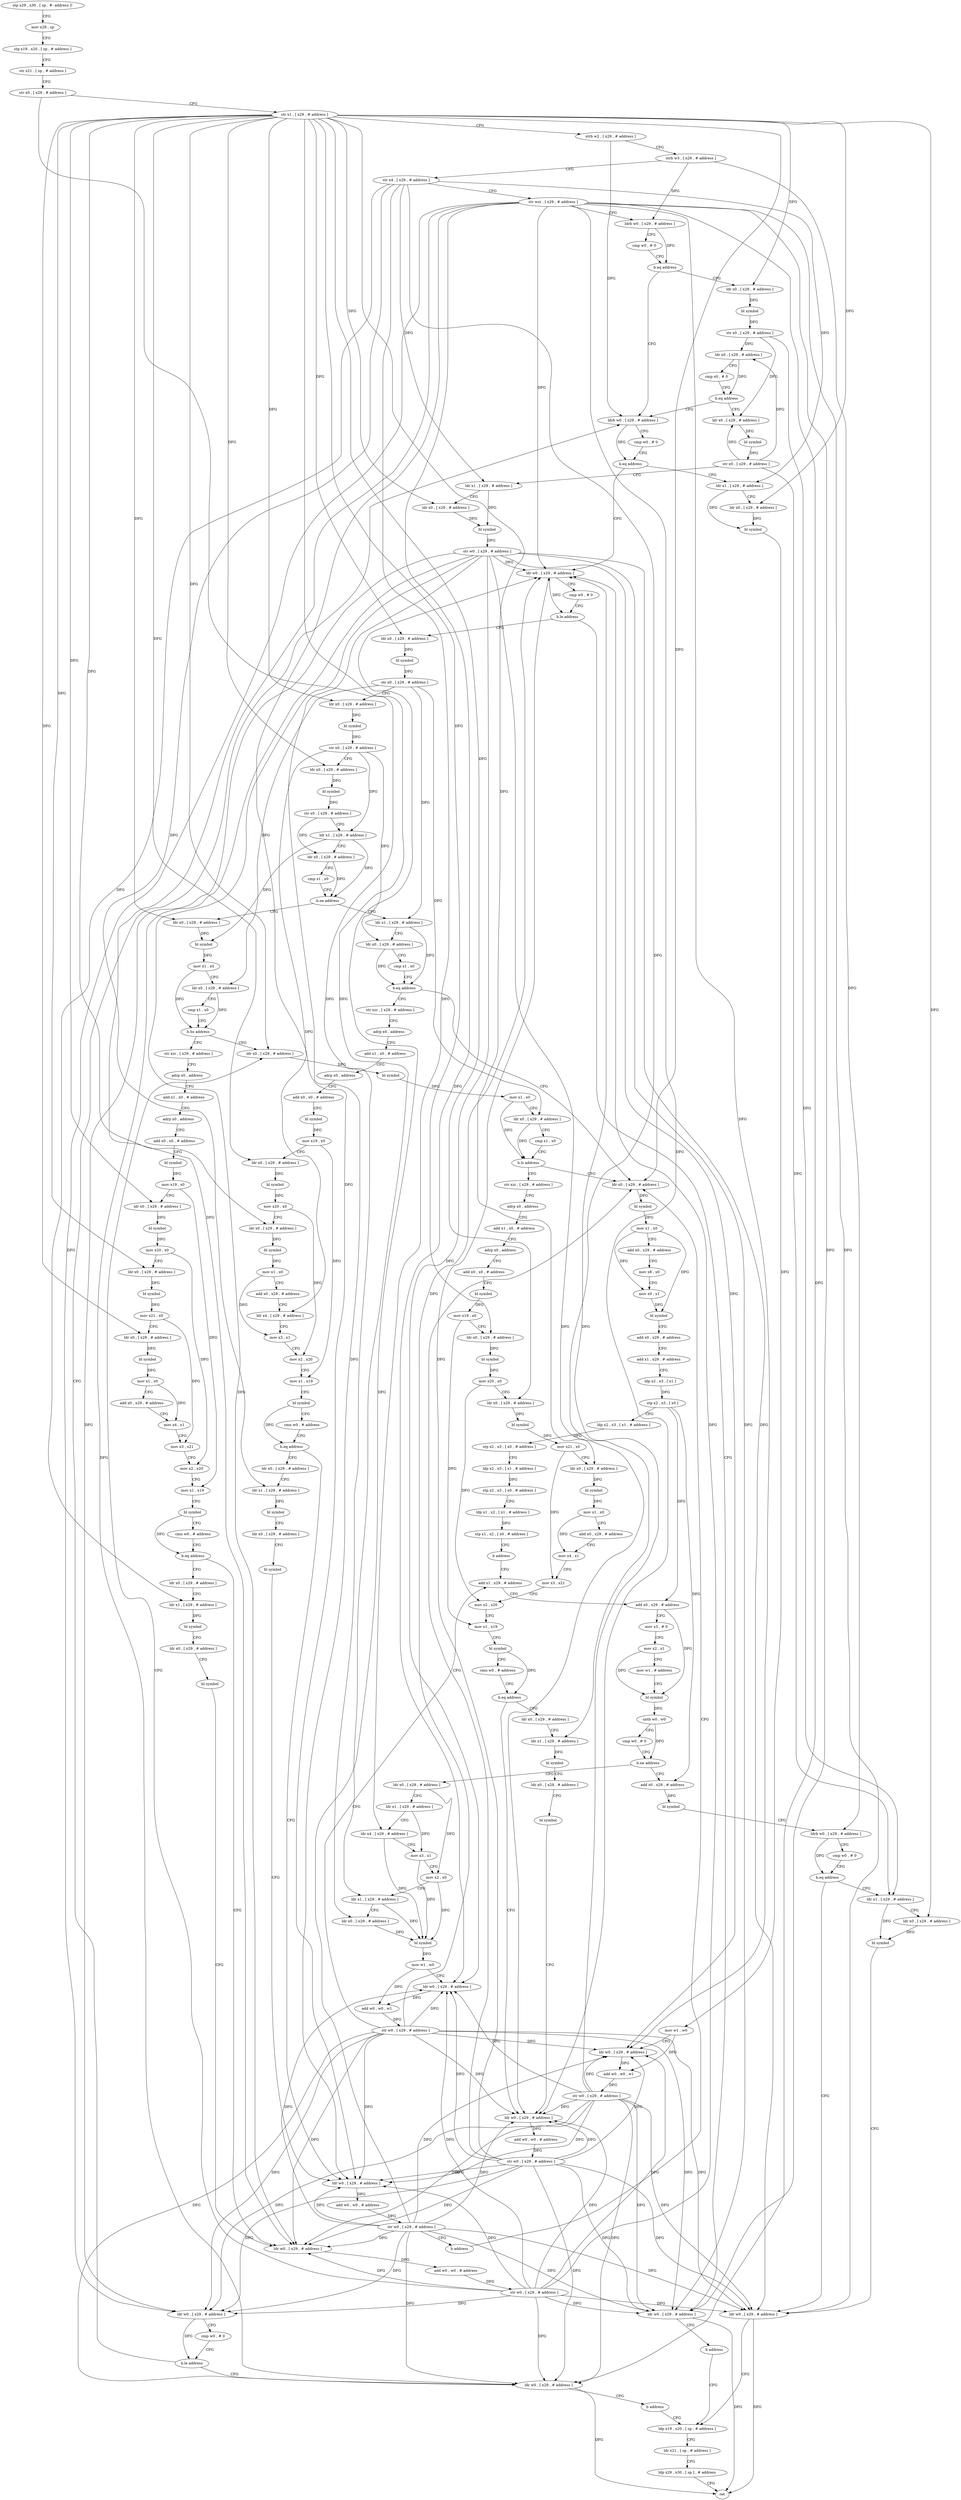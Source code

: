 digraph "func" {
"133996" [label = "stp x29 , x30 , [ sp , #- address ]!" ]
"134000" [label = "mov x29 , sp" ]
"134004" [label = "stp x19 , x20 , [ sp , # address ]" ]
"134008" [label = "str x21 , [ sp , # address ]" ]
"134012" [label = "str x0 , [ x29 , # address ]" ]
"134016" [label = "str x1 , [ x29 , # address ]" ]
"134020" [label = "strb w2 , [ x29 , # address ]" ]
"134024" [label = "strb w3 , [ x29 , # address ]" ]
"134028" [label = "str x4 , [ x29 , # address ]" ]
"134032" [label = "str wzr , [ x29 , # address ]" ]
"134036" [label = "ldrb w0 , [ x29 , # address ]" ]
"134040" [label = "cmp w0 , # 0" ]
"134044" [label = "b.eq address" ]
"134120" [label = "ldrb w0 , [ x29 , # address ]" ]
"134048" [label = "ldr x0 , [ x29 , # address ]" ]
"134124" [label = "cmp w0 , # 0" ]
"134128" [label = "b.eq address" ]
"134160" [label = "ldr w0 , [ x29 , # address ]" ]
"134132" [label = "ldr x1 , [ x29 , # address ]" ]
"134052" [label = "bl symbol" ]
"134056" [label = "str x0 , [ x29 , # address ]" ]
"134060" [label = "ldr x0 , [ x29 , # address ]" ]
"134064" [label = "cmp x0 , # 0" ]
"134068" [label = "b.eq address" ]
"134072" [label = "ldr x0 , [ x29 , # address ]" ]
"134164" [label = "cmp w0 , # 0" ]
"134168" [label = "b.le address" ]
"134180" [label = "ldr x0 , [ x29 , # address ]" ]
"134172" [label = "ldr w0 , [ x29 , # address ]" ]
"134136" [label = "ldr x0 , [ x29 , # address ]" ]
"134140" [label = "bl symbol" ]
"134144" [label = "mov w1 , w0" ]
"134148" [label = "ldr w0 , [ x29 , # address ]" ]
"134152" [label = "add w0 , w0 , w1" ]
"134156" [label = "str w0 , [ x29 , # address ]" ]
"134076" [label = "bl symbol" ]
"134080" [label = "str x0 , [ x29 , # address ]" ]
"134084" [label = "ldr x1 , [ x29 , # address ]" ]
"134088" [label = "ldr x0 , [ x29 , # address ]" ]
"134092" [label = "bl symbol" ]
"134096" [label = "str w0 , [ x29 , # address ]" ]
"134100" [label = "ldr w0 , [ x29 , # address ]" ]
"134104" [label = "cmp w0 , # 0" ]
"134108" [label = "b.le address" ]
"134112" [label = "ldr w0 , [ x29 , # address ]" ]
"134184" [label = "bl symbol" ]
"134188" [label = "str x0 , [ x29 , # address ]" ]
"134192" [label = "ldr x0 , [ x29 , # address ]" ]
"134196" [label = "bl symbol" ]
"134200" [label = "str x0 , [ x29 , # address ]" ]
"134204" [label = "ldr x0 , [ x29 , # address ]" ]
"134208" [label = "bl symbol" ]
"134212" [label = "str x0 , [ x29 , # address ]" ]
"134216" [label = "ldr x1 , [ x29 , # address ]" ]
"134220" [label = "ldr x0 , [ x29 , # address ]" ]
"134224" [label = "cmp x1 , x0" ]
"134228" [label = "b.ne address" ]
"134368" [label = "ldr x0 , [ x29 , # address ]" ]
"134232" [label = "ldr x1 , [ x29 , # address ]" ]
"134176" [label = "b address" ]
"134864" [label = "ldp x19 , x20 , [ sp , # address ]" ]
"134116" [label = "b address" ]
"134372" [label = "bl symbol" ]
"134376" [label = "mov x1 , x0" ]
"134380" [label = "ldr x0 , [ x29 , # address ]" ]
"134384" [label = "cmp x1 , x0" ]
"134388" [label = "b.hs address" ]
"134520" [label = "ldr x0 , [ x29 , # address ]" ]
"134392" [label = "str xzr , [ x29 , # address ]" ]
"134236" [label = "ldr x0 , [ x29 , # address ]" ]
"134240" [label = "cmp x1 , x0" ]
"134244" [label = "b.eq address" ]
"134672" [label = "ldr x0 , [ x29 , # address ]" ]
"134248" [label = "str xzr , [ x29 , # address ]" ]
"134868" [label = "ldr x21 , [ sp , # address ]" ]
"134872" [label = "ldp x29 , x30 , [ sp ] , # address" ]
"134876" [label = "ret" ]
"134524" [label = "bl symbol" ]
"134528" [label = "mov x1 , x0" ]
"134532" [label = "ldr x0 , [ x29 , # address ]" ]
"134536" [label = "cmp x1 , x0" ]
"134540" [label = "b.ls address" ]
"134544" [label = "str xzr , [ x29 , # address ]" ]
"134396" [label = "adrp x0 , address" ]
"134400" [label = "add x1 , x0 , # address" ]
"134404" [label = "adrp x0 , address" ]
"134408" [label = "add x0 , x0 , # address" ]
"134412" [label = "bl symbol" ]
"134416" [label = "mov x19 , x0" ]
"134420" [label = "ldr x0 , [ x29 , # address ]" ]
"134424" [label = "bl symbol" ]
"134428" [label = "mov x20 , x0" ]
"134432" [label = "ldr x0 , [ x29 , # address ]" ]
"134436" [label = "bl symbol" ]
"134440" [label = "mov x21 , x0" ]
"134444" [label = "ldr x0 , [ x29 , # address ]" ]
"134448" [label = "bl symbol" ]
"134452" [label = "mov x1 , x0" ]
"134456" [label = "add x0 , x29 , # address" ]
"134460" [label = "mov x4 , x1" ]
"134464" [label = "mov x3 , x21" ]
"134468" [label = "mov x2 , x20" ]
"134472" [label = "mov x1 , x19" ]
"134476" [label = "bl symbol" ]
"134480" [label = "cmn w0 , # address" ]
"134484" [label = "b.eq address" ]
"134508" [label = "ldr w0 , [ x29 , # address ]" ]
"134488" [label = "ldr x0 , [ x29 , # address ]" ]
"134676" [label = "bl symbol" ]
"134680" [label = "mov x1 , x0" ]
"134684" [label = "add x0 , x29 , # address" ]
"134688" [label = "mov x8 , x0" ]
"134692" [label = "mov x0 , x1" ]
"134696" [label = "bl symbol" ]
"134700" [label = "add x0 , x29 , # address" ]
"134704" [label = "add x1 , x29 , # address" ]
"134708" [label = "ldp x2 , x3 , [ x1 ]" ]
"134712" [label = "stp x2 , x3 , [ x0 ]" ]
"134716" [label = "ldp x2 , x3 , [ x1 , # address ]" ]
"134720" [label = "stp x2 , x3 , [ x0 , # address ]" ]
"134724" [label = "ldp x2 , x3 , [ x1 , # address ]" ]
"134728" [label = "stp x2 , x3 , [ x0 , # address ]" ]
"134732" [label = "ldp x1 , x2 , [ x1 , # address ]" ]
"134736" [label = "stp x1 , x2 , [ x0 , # address ]" ]
"134740" [label = "b address" ]
"134792" [label = "add x1 , x29 , # address" ]
"134252" [label = "adrp x0 , address" ]
"134256" [label = "add x1 , x0 , # address" ]
"134260" [label = "adrp x0 , address" ]
"134264" [label = "add x0 , x0 , # address" ]
"134268" [label = "bl symbol" ]
"134272" [label = "mov x19 , x0" ]
"134276" [label = "ldr x0 , [ x29 , # address ]" ]
"134280" [label = "bl symbol" ]
"134284" [label = "mov x20 , x0" ]
"134288" [label = "ldr x0 , [ x29 , # address ]" ]
"134292" [label = "bl symbol" ]
"134296" [label = "mov x1 , x0" ]
"134300" [label = "add x0 , x29 , # address" ]
"134304" [label = "ldr x4 , [ x29 , # address ]" ]
"134308" [label = "mov x3 , x1" ]
"134312" [label = "mov x2 , x20" ]
"134316" [label = "mov x1 , x19" ]
"134320" [label = "bl symbol" ]
"134324" [label = "cmn w0 , # address" ]
"134328" [label = "b.eq address" ]
"134352" [label = "ldr w0 , [ x29 , # address ]" ]
"134332" [label = "ldr x0 , [ x29 , # address ]" ]
"134548" [label = "adrp x0 , address" ]
"134552" [label = "add x1 , x0 , # address" ]
"134556" [label = "adrp x0 , address" ]
"134560" [label = "add x0 , x0 , # address" ]
"134564" [label = "bl symbol" ]
"134568" [label = "mov x19 , x0" ]
"134572" [label = "ldr x0 , [ x29 , # address ]" ]
"134576" [label = "bl symbol" ]
"134580" [label = "mov x20 , x0" ]
"134584" [label = "ldr x0 , [ x29 , # address ]" ]
"134588" [label = "bl symbol" ]
"134592" [label = "mov x21 , x0" ]
"134596" [label = "ldr x0 , [ x29 , # address ]" ]
"134600" [label = "bl symbol" ]
"134604" [label = "mov x1 , x0" ]
"134608" [label = "add x0 , x29 , # address" ]
"134612" [label = "mov x4 , x1" ]
"134616" [label = "mov x3 , x21" ]
"134620" [label = "mov x2 , x20" ]
"134624" [label = "mov x1 , x19" ]
"134628" [label = "bl symbol" ]
"134632" [label = "cmn w0 , # address" ]
"134636" [label = "b.eq address" ]
"134660" [label = "ldr w0 , [ x29 , # address ]" ]
"134640" [label = "ldr x0 , [ x29 , # address ]" ]
"134512" [label = "add w0 , w0 , # address" ]
"134516" [label = "str w0 , [ x29 , # address ]" ]
"134492" [label = "ldr x1 , [ x29 , # address ]" ]
"134496" [label = "bl symbol" ]
"134500" [label = "ldr x0 , [ x29 , # address ]" ]
"134504" [label = "bl symbol" ]
"134796" [label = "add x0 , x29 , # address" ]
"134800" [label = "mov x3 , # 0" ]
"134804" [label = "mov x2 , x1" ]
"134808" [label = "mov w1 , # address" ]
"134812" [label = "bl symbol" ]
"134816" [label = "uxtb w0 , w0" ]
"134820" [label = "cmp w0 , # 0" ]
"134824" [label = "b.ne address" ]
"134744" [label = "ldr x0 , [ x29 , # address ]" ]
"134828" [label = "add x0 , x29 , # address" ]
"134356" [label = "add w0 , w0 , # address" ]
"134360" [label = "str w0 , [ x29 , # address ]" ]
"134364" [label = "b address" ]
"134336" [label = "ldr x1 , [ x29 , # address ]" ]
"134340" [label = "bl symbol" ]
"134344" [label = "ldr x0 , [ x29 , # address ]" ]
"134348" [label = "bl symbol" ]
"134664" [label = "add w0 , w0 , # address" ]
"134668" [label = "str w0 , [ x29 , # address ]" ]
"134644" [label = "ldr x1 , [ x29 , # address ]" ]
"134648" [label = "bl symbol" ]
"134652" [label = "ldr x0 , [ x29 , # address ]" ]
"134656" [label = "bl symbol" ]
"134748" [label = "ldr x1 , [ x29 , # address ]" ]
"134752" [label = "ldr x4 , [ x29 , # address ]" ]
"134756" [label = "mov x3 , x1" ]
"134760" [label = "mov x2 , x0" ]
"134764" [label = "ldr x1 , [ x29 , # address ]" ]
"134768" [label = "ldr x0 , [ x29 , # address ]" ]
"134772" [label = "bl symbol" ]
"134776" [label = "mov w1 , w0" ]
"134780" [label = "ldr w0 , [ x29 , # address ]" ]
"134784" [label = "add w0 , w0 , w1" ]
"134788" [label = "str w0 , [ x29 , # address ]" ]
"134832" [label = "bl symbol" ]
"134836" [label = "ldrb w0 , [ x29 , # address ]" ]
"134840" [label = "cmp w0 , # 0" ]
"134844" [label = "b.eq address" ]
"134860" [label = "ldr w0 , [ x29 , # address ]" ]
"134848" [label = "ldr x1 , [ x29 , # address ]" ]
"134852" [label = "ldr x0 , [ x29 , # address ]" ]
"134856" [label = "bl symbol" ]
"133996" -> "134000" [ label = "CFG" ]
"134000" -> "134004" [ label = "CFG" ]
"134004" -> "134008" [ label = "CFG" ]
"134008" -> "134012" [ label = "CFG" ]
"134012" -> "134016" [ label = "CFG" ]
"134012" -> "134768" [ label = "DFG" ]
"134016" -> "134020" [ label = "CFG" ]
"134016" -> "134048" [ label = "DFG" ]
"134016" -> "134136" [ label = "DFG" ]
"134016" -> "134088" [ label = "DFG" ]
"134016" -> "134180" [ label = "DFG" ]
"134016" -> "134192" [ label = "DFG" ]
"134016" -> "134204" [ label = "DFG" ]
"134016" -> "134368" [ label = "DFG" ]
"134016" -> "134520" [ label = "DFG" ]
"134016" -> "134420" [ label = "DFG" ]
"134016" -> "134432" [ label = "DFG" ]
"134016" -> "134444" [ label = "DFG" ]
"134016" -> "134672" [ label = "DFG" ]
"134016" -> "134276" [ label = "DFG" ]
"134016" -> "134288" [ label = "DFG" ]
"134016" -> "134572" [ label = "DFG" ]
"134016" -> "134584" [ label = "DFG" ]
"134016" -> "134596" [ label = "DFG" ]
"134016" -> "134764" [ label = "DFG" ]
"134016" -> "134852" [ label = "DFG" ]
"134020" -> "134024" [ label = "CFG" ]
"134020" -> "134120" [ label = "DFG" ]
"134024" -> "134028" [ label = "CFG" ]
"134024" -> "134036" [ label = "DFG" ]
"134024" -> "134836" [ label = "DFG" ]
"134028" -> "134032" [ label = "CFG" ]
"134028" -> "134132" [ label = "DFG" ]
"134028" -> "134084" [ label = "DFG" ]
"134028" -> "134492" [ label = "DFG" ]
"134028" -> "134336" [ label = "DFG" ]
"134028" -> "134644" [ label = "DFG" ]
"134028" -> "134752" [ label = "DFG" ]
"134032" -> "134036" [ label = "CFG" ]
"134032" -> "134160" [ label = "DFG" ]
"134032" -> "134148" [ label = "DFG" ]
"134032" -> "134100" [ label = "DFG" ]
"134032" -> "134172" [ label = "DFG" ]
"134032" -> "134112" [ label = "DFG" ]
"134032" -> "134508" [ label = "DFG" ]
"134032" -> "134352" [ label = "DFG" ]
"134032" -> "134660" [ label = "DFG" ]
"134032" -> "134780" [ label = "DFG" ]
"134032" -> "134860" [ label = "DFG" ]
"134036" -> "134040" [ label = "CFG" ]
"134036" -> "134044" [ label = "DFG" ]
"134040" -> "134044" [ label = "CFG" ]
"134044" -> "134120" [ label = "CFG" ]
"134044" -> "134048" [ label = "CFG" ]
"134120" -> "134124" [ label = "CFG" ]
"134120" -> "134128" [ label = "DFG" ]
"134048" -> "134052" [ label = "DFG" ]
"134124" -> "134128" [ label = "CFG" ]
"134128" -> "134160" [ label = "CFG" ]
"134128" -> "134132" [ label = "CFG" ]
"134160" -> "134164" [ label = "CFG" ]
"134160" -> "134168" [ label = "DFG" ]
"134132" -> "134136" [ label = "CFG" ]
"134132" -> "134140" [ label = "DFG" ]
"134052" -> "134056" [ label = "DFG" ]
"134056" -> "134060" [ label = "DFG" ]
"134056" -> "134072" [ label = "DFG" ]
"134056" -> "134848" [ label = "DFG" ]
"134060" -> "134064" [ label = "CFG" ]
"134060" -> "134068" [ label = "DFG" ]
"134064" -> "134068" [ label = "CFG" ]
"134068" -> "134120" [ label = "CFG" ]
"134068" -> "134072" [ label = "CFG" ]
"134072" -> "134076" [ label = "DFG" ]
"134164" -> "134168" [ label = "CFG" ]
"134168" -> "134180" [ label = "CFG" ]
"134168" -> "134172" [ label = "CFG" ]
"134180" -> "134184" [ label = "DFG" ]
"134172" -> "134176" [ label = "CFG" ]
"134172" -> "134876" [ label = "DFG" ]
"134136" -> "134140" [ label = "DFG" ]
"134140" -> "134144" [ label = "DFG" ]
"134144" -> "134148" [ label = "CFG" ]
"134144" -> "134152" [ label = "DFG" ]
"134148" -> "134152" [ label = "DFG" ]
"134152" -> "134156" [ label = "DFG" ]
"134156" -> "134160" [ label = "DFG" ]
"134156" -> "134148" [ label = "DFG" ]
"134156" -> "134100" [ label = "DFG" ]
"134156" -> "134172" [ label = "DFG" ]
"134156" -> "134112" [ label = "DFG" ]
"134156" -> "134508" [ label = "DFG" ]
"134156" -> "134352" [ label = "DFG" ]
"134156" -> "134660" [ label = "DFG" ]
"134156" -> "134780" [ label = "DFG" ]
"134156" -> "134860" [ label = "DFG" ]
"134076" -> "134080" [ label = "DFG" ]
"134080" -> "134084" [ label = "CFG" ]
"134080" -> "134060" [ label = "DFG" ]
"134080" -> "134072" [ label = "DFG" ]
"134080" -> "134848" [ label = "DFG" ]
"134084" -> "134088" [ label = "CFG" ]
"134084" -> "134092" [ label = "DFG" ]
"134088" -> "134092" [ label = "DFG" ]
"134092" -> "134096" [ label = "DFG" ]
"134096" -> "134100" [ label = "DFG" ]
"134096" -> "134160" [ label = "DFG" ]
"134096" -> "134148" [ label = "DFG" ]
"134096" -> "134172" [ label = "DFG" ]
"134096" -> "134112" [ label = "DFG" ]
"134096" -> "134508" [ label = "DFG" ]
"134096" -> "134352" [ label = "DFG" ]
"134096" -> "134660" [ label = "DFG" ]
"134096" -> "134780" [ label = "DFG" ]
"134096" -> "134860" [ label = "DFG" ]
"134100" -> "134104" [ label = "CFG" ]
"134100" -> "134108" [ label = "DFG" ]
"134104" -> "134108" [ label = "CFG" ]
"134108" -> "134120" [ label = "CFG" ]
"134108" -> "134112" [ label = "CFG" ]
"134112" -> "134116" [ label = "CFG" ]
"134112" -> "134876" [ label = "DFG" ]
"134184" -> "134188" [ label = "DFG" ]
"134188" -> "134192" [ label = "CFG" ]
"134188" -> "134380" [ label = "DFG" ]
"134188" -> "134232" [ label = "DFG" ]
"134188" -> "134532" [ label = "DFG" ]
"134192" -> "134196" [ label = "DFG" ]
"134196" -> "134200" [ label = "DFG" ]
"134200" -> "134204" [ label = "CFG" ]
"134200" -> "134216" [ label = "DFG" ]
"134200" -> "134236" [ label = "DFG" ]
"134200" -> "134304" [ label = "DFG" ]
"134204" -> "134208" [ label = "DFG" ]
"134208" -> "134212" [ label = "DFG" ]
"134212" -> "134216" [ label = "CFG" ]
"134212" -> "134220" [ label = "DFG" ]
"134216" -> "134220" [ label = "CFG" ]
"134216" -> "134228" [ label = "DFG" ]
"134216" -> "134372" [ label = "DFG" ]
"134220" -> "134224" [ label = "CFG" ]
"134220" -> "134228" [ label = "DFG" ]
"134224" -> "134228" [ label = "CFG" ]
"134228" -> "134368" [ label = "CFG" ]
"134228" -> "134232" [ label = "CFG" ]
"134368" -> "134372" [ label = "DFG" ]
"134232" -> "134236" [ label = "CFG" ]
"134232" -> "134244" [ label = "DFG" ]
"134176" -> "134864" [ label = "CFG" ]
"134864" -> "134868" [ label = "CFG" ]
"134116" -> "134864" [ label = "CFG" ]
"134372" -> "134376" [ label = "DFG" ]
"134376" -> "134380" [ label = "CFG" ]
"134376" -> "134388" [ label = "DFG" ]
"134380" -> "134384" [ label = "CFG" ]
"134380" -> "134388" [ label = "DFG" ]
"134384" -> "134388" [ label = "CFG" ]
"134388" -> "134520" [ label = "CFG" ]
"134388" -> "134392" [ label = "CFG" ]
"134520" -> "134524" [ label = "DFG" ]
"134392" -> "134396" [ label = "CFG" ]
"134236" -> "134240" [ label = "CFG" ]
"134236" -> "134244" [ label = "DFG" ]
"134240" -> "134244" [ label = "CFG" ]
"134244" -> "134672" [ label = "CFG" ]
"134244" -> "134248" [ label = "CFG" ]
"134672" -> "134676" [ label = "DFG" ]
"134248" -> "134252" [ label = "CFG" ]
"134868" -> "134872" [ label = "CFG" ]
"134872" -> "134876" [ label = "CFG" ]
"134524" -> "134528" [ label = "DFG" ]
"134528" -> "134532" [ label = "CFG" ]
"134528" -> "134540" [ label = "DFG" ]
"134532" -> "134536" [ label = "CFG" ]
"134532" -> "134540" [ label = "DFG" ]
"134536" -> "134540" [ label = "CFG" ]
"134540" -> "134672" [ label = "CFG" ]
"134540" -> "134544" [ label = "CFG" ]
"134544" -> "134548" [ label = "CFG" ]
"134396" -> "134400" [ label = "CFG" ]
"134400" -> "134404" [ label = "CFG" ]
"134404" -> "134408" [ label = "CFG" ]
"134408" -> "134412" [ label = "CFG" ]
"134412" -> "134416" [ label = "DFG" ]
"134416" -> "134420" [ label = "CFG" ]
"134416" -> "134472" [ label = "DFG" ]
"134420" -> "134424" [ label = "DFG" ]
"134424" -> "134428" [ label = "DFG" ]
"134428" -> "134432" [ label = "CFG" ]
"134428" -> "134468" [ label = "DFG" ]
"134432" -> "134436" [ label = "DFG" ]
"134436" -> "134440" [ label = "DFG" ]
"134440" -> "134444" [ label = "CFG" ]
"134440" -> "134464" [ label = "DFG" ]
"134444" -> "134448" [ label = "DFG" ]
"134448" -> "134452" [ label = "DFG" ]
"134452" -> "134456" [ label = "CFG" ]
"134452" -> "134460" [ label = "DFG" ]
"134456" -> "134460" [ label = "CFG" ]
"134460" -> "134464" [ label = "CFG" ]
"134464" -> "134468" [ label = "CFG" ]
"134468" -> "134472" [ label = "CFG" ]
"134472" -> "134476" [ label = "CFG" ]
"134476" -> "134480" [ label = "CFG" ]
"134476" -> "134484" [ label = "DFG" ]
"134480" -> "134484" [ label = "CFG" ]
"134484" -> "134508" [ label = "CFG" ]
"134484" -> "134488" [ label = "CFG" ]
"134508" -> "134512" [ label = "DFG" ]
"134488" -> "134492" [ label = "CFG" ]
"134676" -> "134680" [ label = "DFG" ]
"134680" -> "134684" [ label = "CFG" ]
"134680" -> "134692" [ label = "DFG" ]
"134680" -> "134696" [ label = "DFG" ]
"134684" -> "134688" [ label = "CFG" ]
"134688" -> "134692" [ label = "CFG" ]
"134692" -> "134696" [ label = "DFG" ]
"134696" -> "134700" [ label = "CFG" ]
"134700" -> "134704" [ label = "CFG" ]
"134704" -> "134708" [ label = "CFG" ]
"134708" -> "134712" [ label = "DFG" ]
"134712" -> "134716" [ label = "CFG" ]
"134712" -> "134796" [ label = "DFG" ]
"134712" -> "134828" [ label = "DFG" ]
"134716" -> "134720" [ label = "DFG" ]
"134720" -> "134724" [ label = "CFG" ]
"134724" -> "134728" [ label = "DFG" ]
"134728" -> "134732" [ label = "CFG" ]
"134732" -> "134736" [ label = "DFG" ]
"134736" -> "134740" [ label = "CFG" ]
"134740" -> "134792" [ label = "CFG" ]
"134792" -> "134796" [ label = "CFG" ]
"134252" -> "134256" [ label = "CFG" ]
"134256" -> "134260" [ label = "CFG" ]
"134260" -> "134264" [ label = "CFG" ]
"134264" -> "134268" [ label = "CFG" ]
"134268" -> "134272" [ label = "DFG" ]
"134272" -> "134276" [ label = "CFG" ]
"134272" -> "134316" [ label = "DFG" ]
"134276" -> "134280" [ label = "DFG" ]
"134280" -> "134284" [ label = "DFG" ]
"134284" -> "134288" [ label = "CFG" ]
"134284" -> "134312" [ label = "DFG" ]
"134288" -> "134292" [ label = "DFG" ]
"134292" -> "134296" [ label = "DFG" ]
"134296" -> "134300" [ label = "CFG" ]
"134296" -> "134308" [ label = "DFG" ]
"134300" -> "134304" [ label = "CFG" ]
"134304" -> "134308" [ label = "CFG" ]
"134308" -> "134312" [ label = "CFG" ]
"134312" -> "134316" [ label = "CFG" ]
"134316" -> "134320" [ label = "CFG" ]
"134320" -> "134324" [ label = "CFG" ]
"134320" -> "134328" [ label = "DFG" ]
"134324" -> "134328" [ label = "CFG" ]
"134328" -> "134352" [ label = "CFG" ]
"134328" -> "134332" [ label = "CFG" ]
"134352" -> "134356" [ label = "DFG" ]
"134332" -> "134336" [ label = "CFG" ]
"134548" -> "134552" [ label = "CFG" ]
"134552" -> "134556" [ label = "CFG" ]
"134556" -> "134560" [ label = "CFG" ]
"134560" -> "134564" [ label = "CFG" ]
"134564" -> "134568" [ label = "DFG" ]
"134568" -> "134572" [ label = "CFG" ]
"134568" -> "134624" [ label = "DFG" ]
"134572" -> "134576" [ label = "DFG" ]
"134576" -> "134580" [ label = "DFG" ]
"134580" -> "134584" [ label = "CFG" ]
"134580" -> "134620" [ label = "DFG" ]
"134584" -> "134588" [ label = "DFG" ]
"134588" -> "134592" [ label = "DFG" ]
"134592" -> "134596" [ label = "CFG" ]
"134592" -> "134616" [ label = "DFG" ]
"134596" -> "134600" [ label = "DFG" ]
"134600" -> "134604" [ label = "DFG" ]
"134604" -> "134608" [ label = "CFG" ]
"134604" -> "134612" [ label = "DFG" ]
"134608" -> "134612" [ label = "CFG" ]
"134612" -> "134616" [ label = "CFG" ]
"134616" -> "134620" [ label = "CFG" ]
"134620" -> "134624" [ label = "CFG" ]
"134624" -> "134628" [ label = "CFG" ]
"134628" -> "134632" [ label = "CFG" ]
"134628" -> "134636" [ label = "DFG" ]
"134632" -> "134636" [ label = "CFG" ]
"134636" -> "134660" [ label = "CFG" ]
"134636" -> "134640" [ label = "CFG" ]
"134660" -> "134664" [ label = "DFG" ]
"134640" -> "134644" [ label = "CFG" ]
"134512" -> "134516" [ label = "DFG" ]
"134516" -> "134520" [ label = "CFG" ]
"134516" -> "134160" [ label = "DFG" ]
"134516" -> "134148" [ label = "DFG" ]
"134516" -> "134100" [ label = "DFG" ]
"134516" -> "134172" [ label = "DFG" ]
"134516" -> "134112" [ label = "DFG" ]
"134516" -> "134508" [ label = "DFG" ]
"134516" -> "134352" [ label = "DFG" ]
"134516" -> "134660" [ label = "DFG" ]
"134516" -> "134780" [ label = "DFG" ]
"134516" -> "134860" [ label = "DFG" ]
"134492" -> "134496" [ label = "DFG" ]
"134496" -> "134500" [ label = "CFG" ]
"134500" -> "134504" [ label = "CFG" ]
"134504" -> "134508" [ label = "CFG" ]
"134796" -> "134800" [ label = "CFG" ]
"134796" -> "134812" [ label = "DFG" ]
"134800" -> "134804" [ label = "CFG" ]
"134804" -> "134808" [ label = "CFG" ]
"134804" -> "134812" [ label = "DFG" ]
"134808" -> "134812" [ label = "CFG" ]
"134812" -> "134816" [ label = "DFG" ]
"134816" -> "134820" [ label = "CFG" ]
"134816" -> "134824" [ label = "DFG" ]
"134820" -> "134824" [ label = "CFG" ]
"134824" -> "134744" [ label = "CFG" ]
"134824" -> "134828" [ label = "CFG" ]
"134744" -> "134748" [ label = "CFG" ]
"134744" -> "134760" [ label = "DFG" ]
"134828" -> "134832" [ label = "DFG" ]
"134356" -> "134360" [ label = "DFG" ]
"134360" -> "134364" [ label = "CFG" ]
"134360" -> "134160" [ label = "DFG" ]
"134360" -> "134148" [ label = "DFG" ]
"134360" -> "134100" [ label = "DFG" ]
"134360" -> "134172" [ label = "DFG" ]
"134360" -> "134112" [ label = "DFG" ]
"134360" -> "134508" [ label = "DFG" ]
"134360" -> "134352" [ label = "DFG" ]
"134360" -> "134660" [ label = "DFG" ]
"134360" -> "134780" [ label = "DFG" ]
"134360" -> "134860" [ label = "DFG" ]
"134364" -> "134672" [ label = "CFG" ]
"134336" -> "134340" [ label = "DFG" ]
"134340" -> "134344" [ label = "CFG" ]
"134344" -> "134348" [ label = "CFG" ]
"134348" -> "134352" [ label = "CFG" ]
"134664" -> "134668" [ label = "DFG" ]
"134668" -> "134672" [ label = "CFG" ]
"134668" -> "134160" [ label = "DFG" ]
"134668" -> "134148" [ label = "DFG" ]
"134668" -> "134100" [ label = "DFG" ]
"134668" -> "134172" [ label = "DFG" ]
"134668" -> "134112" [ label = "DFG" ]
"134668" -> "134508" [ label = "DFG" ]
"134668" -> "134352" [ label = "DFG" ]
"134668" -> "134660" [ label = "DFG" ]
"134668" -> "134780" [ label = "DFG" ]
"134668" -> "134860" [ label = "DFG" ]
"134644" -> "134648" [ label = "DFG" ]
"134648" -> "134652" [ label = "CFG" ]
"134652" -> "134656" [ label = "CFG" ]
"134656" -> "134660" [ label = "CFG" ]
"134748" -> "134752" [ label = "CFG" ]
"134748" -> "134756" [ label = "DFG" ]
"134752" -> "134756" [ label = "CFG" ]
"134752" -> "134772" [ label = "DFG" ]
"134756" -> "134760" [ label = "CFG" ]
"134756" -> "134772" [ label = "DFG" ]
"134760" -> "134764" [ label = "CFG" ]
"134760" -> "134772" [ label = "DFG" ]
"134764" -> "134768" [ label = "CFG" ]
"134764" -> "134772" [ label = "DFG" ]
"134768" -> "134772" [ label = "DFG" ]
"134772" -> "134776" [ label = "DFG" ]
"134776" -> "134780" [ label = "CFG" ]
"134776" -> "134784" [ label = "DFG" ]
"134780" -> "134784" [ label = "DFG" ]
"134784" -> "134788" [ label = "DFG" ]
"134788" -> "134792" [ label = "CFG" ]
"134788" -> "134160" [ label = "DFG" ]
"134788" -> "134148" [ label = "DFG" ]
"134788" -> "134100" [ label = "DFG" ]
"134788" -> "134172" [ label = "DFG" ]
"134788" -> "134112" [ label = "DFG" ]
"134788" -> "134508" [ label = "DFG" ]
"134788" -> "134352" [ label = "DFG" ]
"134788" -> "134660" [ label = "DFG" ]
"134788" -> "134780" [ label = "DFG" ]
"134788" -> "134860" [ label = "DFG" ]
"134832" -> "134836" [ label = "CFG" ]
"134836" -> "134840" [ label = "CFG" ]
"134836" -> "134844" [ label = "DFG" ]
"134840" -> "134844" [ label = "CFG" ]
"134844" -> "134860" [ label = "CFG" ]
"134844" -> "134848" [ label = "CFG" ]
"134860" -> "134864" [ label = "CFG" ]
"134860" -> "134876" [ label = "DFG" ]
"134848" -> "134852" [ label = "CFG" ]
"134848" -> "134856" [ label = "DFG" ]
"134852" -> "134856" [ label = "DFG" ]
"134856" -> "134860" [ label = "CFG" ]
}
